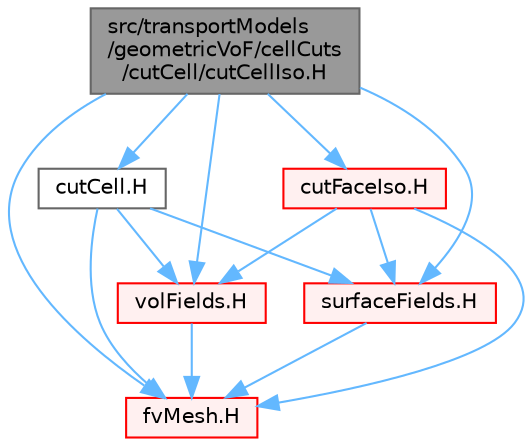 digraph "src/transportModels/geometricVoF/cellCuts/cutCell/cutCellIso.H"
{
 // LATEX_PDF_SIZE
  bgcolor="transparent";
  edge [fontname=Helvetica,fontsize=10,labelfontname=Helvetica,labelfontsize=10];
  node [fontname=Helvetica,fontsize=10,shape=box,height=0.2,width=0.4];
  Node1 [id="Node000001",label="src/transportModels\l/geometricVoF/cellCuts\l/cutCell/cutCellIso.H",height=0.2,width=0.4,color="gray40", fillcolor="grey60", style="filled", fontcolor="black",tooltip=" "];
  Node1 -> Node2 [id="edge1_Node000001_Node000002",color="steelblue1",style="solid",tooltip=" "];
  Node2 [id="Node000002",label="cutCell.H",height=0.2,width=0.4,color="grey40", fillcolor="white", style="filled",URL="$cutCell_8H.html",tooltip=" "];
  Node2 -> Node3 [id="edge2_Node000002_Node000003",color="steelblue1",style="solid",tooltip=" "];
  Node3 [id="Node000003",label="fvMesh.H",height=0.2,width=0.4,color="red", fillcolor="#FFF0F0", style="filled",URL="$fvMesh_8H.html",tooltip=" "];
  Node2 -> Node342 [id="edge3_Node000002_Node000342",color="steelblue1",style="solid",tooltip=" "];
  Node342 [id="Node000342",label="volFields.H",height=0.2,width=0.4,color="red", fillcolor="#FFF0F0", style="filled",URL="$volFields_8H.html",tooltip=" "];
  Node342 -> Node3 [id="edge4_Node000342_Node000003",color="steelblue1",style="solid",tooltip=" "];
  Node2 -> Node380 [id="edge5_Node000002_Node000380",color="steelblue1",style="solid",tooltip=" "];
  Node380 [id="Node000380",label="surfaceFields.H",height=0.2,width=0.4,color="red", fillcolor="#FFF0F0", style="filled",URL="$surfaceFields_8H.html",tooltip="Foam::surfaceFields."];
  Node380 -> Node3 [id="edge6_Node000380_Node000003",color="steelblue1",style="solid",tooltip=" "];
  Node1 -> Node388 [id="edge7_Node000001_Node000388",color="steelblue1",style="solid",tooltip=" "];
  Node388 [id="Node000388",label="cutFaceIso.H",height=0.2,width=0.4,color="red", fillcolor="#FFF0F0", style="filled",URL="$cutFaceIso_8H.html",tooltip=" "];
  Node388 -> Node3 [id="edge8_Node000388_Node000003",color="steelblue1",style="solid",tooltip=" "];
  Node388 -> Node342 [id="edge9_Node000388_Node000342",color="steelblue1",style="solid",tooltip=" "];
  Node388 -> Node380 [id="edge10_Node000388_Node000380",color="steelblue1",style="solid",tooltip=" "];
  Node1 -> Node3 [id="edge11_Node000001_Node000003",color="steelblue1",style="solid",tooltip=" "];
  Node1 -> Node380 [id="edge12_Node000001_Node000380",color="steelblue1",style="solid",tooltip=" "];
  Node1 -> Node342 [id="edge13_Node000001_Node000342",color="steelblue1",style="solid",tooltip=" "];
}
